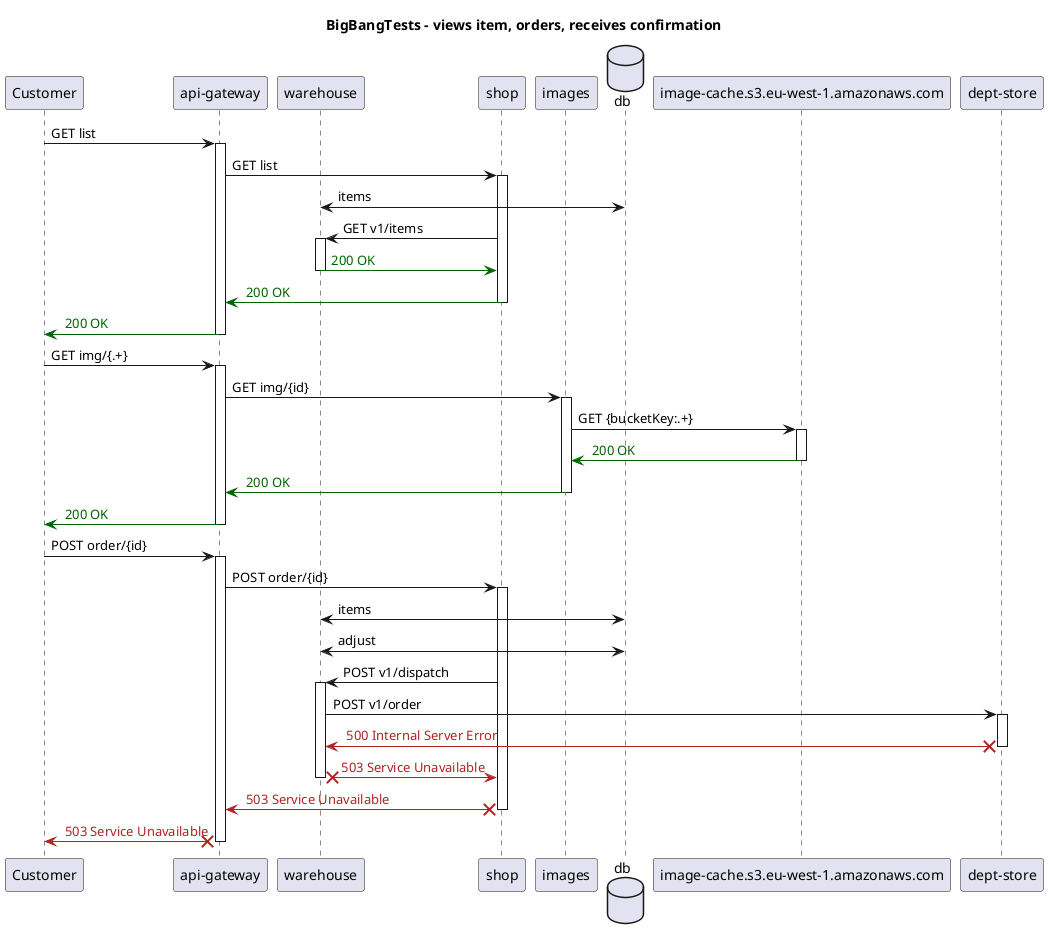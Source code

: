 @startuml
title BigBangTests - views item, orders, receives confirmation
participant "Customer"
participant "api-gateway"
participant "warehouse"
participant "shop"
participant "images"
database "db"
participant "image-cache.s3.eu-west-1.amazonaws.com"
participant "dept-store"
"Customer" -> "api-gateway": GET list
activate "api-gateway"
"api-gateway" -> "shop": GET list
activate "shop"
"warehouse" <-> "db": items
"shop" -> "warehouse": GET v1/items
activate "warehouse"

"warehouse" -[#DarkGreen]> "shop": <color:DarkGreen> 200 OK
deactivate "warehouse"
"shop" -[#DarkGreen]> "api-gateway": <color:DarkGreen> 200 OK
deactivate "shop"
"api-gateway" -[#DarkGreen]> "Customer": <color:DarkGreen> 200 OK
deactivate "api-gateway"
"Customer" -> "api-gateway": GET img/{.+}
activate "api-gateway"
"api-gateway" -> "images": GET img/{id}
activate "images"
"images" -> "image-cache.s3.eu-west-1.amazonaws.com": GET {bucketKey:.+}
activate "image-cache.s3.eu-west-1.amazonaws.com"

"image-cache.s3.eu-west-1.amazonaws.com" -[#DarkGreen]> "images": <color:DarkGreen> 200 OK
deactivate "image-cache.s3.eu-west-1.amazonaws.com"
"images" -[#DarkGreen]> "api-gateway": <color:DarkGreen> 200 OK
deactivate "images"
"api-gateway" -[#DarkGreen]> "Customer": <color:DarkGreen> 200 OK
deactivate "api-gateway"
"Customer" -> "api-gateway": POST order/{id}
activate "api-gateway"
"api-gateway" -> "shop": POST order/{id}
activate "shop"
"warehouse" <-> "db": items
"warehouse" <-> "db": adjust
"shop" -> "warehouse": POST v1/dispatch
activate "warehouse"
"warehouse" -> "dept-store": POST v1/order
activate "dept-store"

"dept-store" X-[#FireBrick]> "warehouse": <color:FireBrick> 500 Internal Server Error
deactivate "dept-store"
"warehouse" X-[#FireBrick]> "shop": <color:FireBrick> 503 Service Unavailable
deactivate "warehouse"
"shop" X-[#FireBrick]> "api-gateway": <color:FireBrick> 503 Service Unavailable
deactivate "shop"
"api-gateway" X-[#FireBrick]> "Customer": <color:FireBrick> 503 Service Unavailable
deactivate "api-gateway"
@enduml
